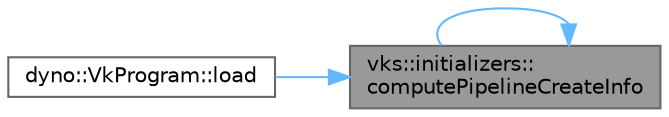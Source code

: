 digraph "vks::initializers::computePipelineCreateInfo"
{
 // LATEX_PDF_SIZE
  bgcolor="transparent";
  edge [fontname=Helvetica,fontsize=10,labelfontname=Helvetica,labelfontsize=10];
  node [fontname=Helvetica,fontsize=10,shape=box,height=0.2,width=0.4];
  rankdir="RL";
  Node1 [id="Node000001",label="vks::initializers::\lcomputePipelineCreateInfo",height=0.2,width=0.4,color="gray40", fillcolor="grey60", style="filled", fontcolor="black",tooltip=" "];
  Node1 -> Node1 [id="edge1_Node000001_Node000001",dir="back",color="steelblue1",style="solid",tooltip=" "];
  Node1 -> Node2 [id="edge2_Node000001_Node000002",dir="back",color="steelblue1",style="solid",tooltip=" "];
  Node2 [id="Node000002",label="dyno::VkProgram::load",height=0.2,width=0.4,color="grey40", fillcolor="white", style="filled",URL="$classdyno_1_1_vk_program.html#a34d15fa4d046f7525c4648e71041e9b0",tooltip=" "];
}
